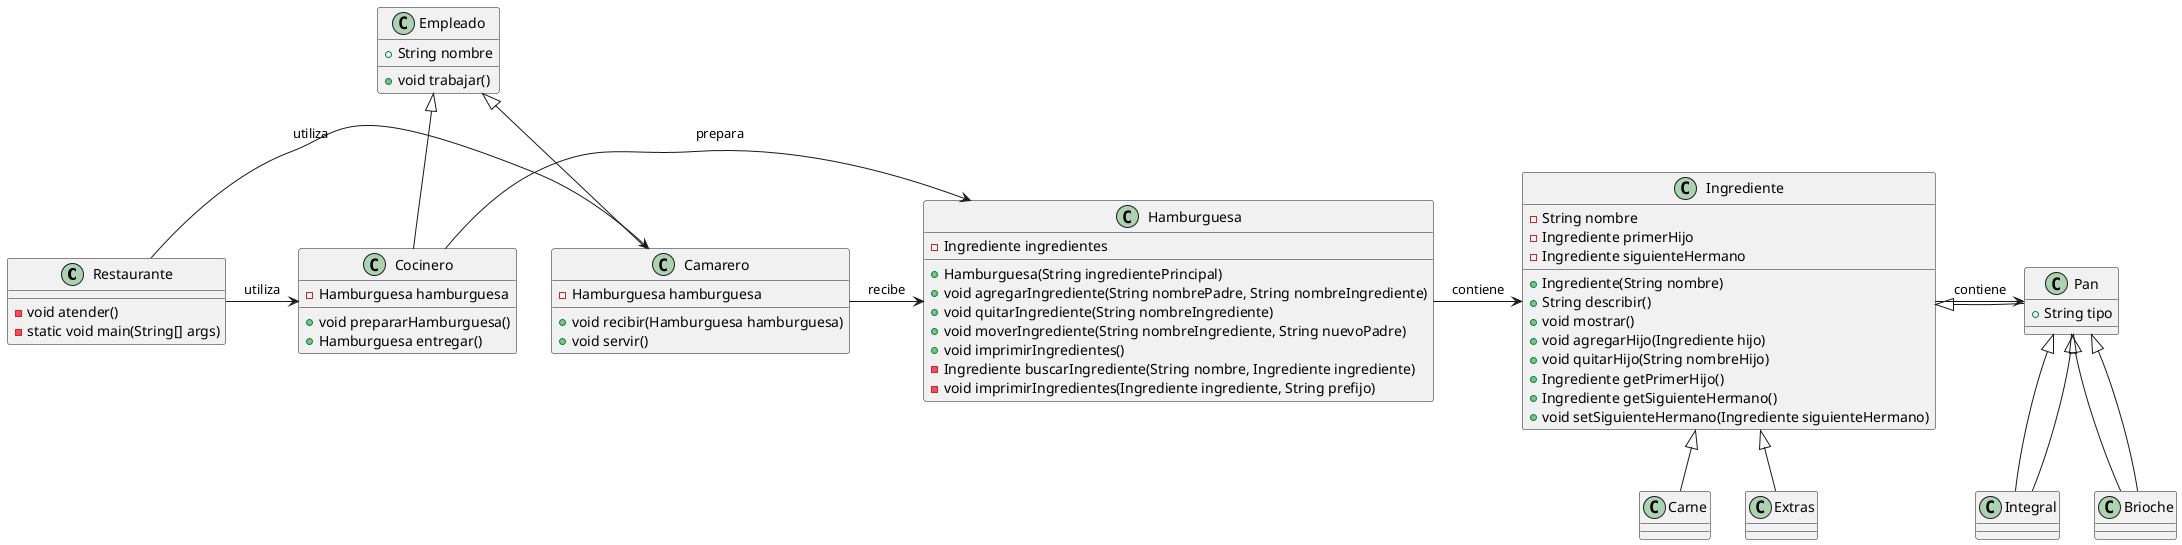 @startuml

class Restaurante {
    - void atender()
    - static void main(String[] args)
}

class Cocinero {
    - Hamburguesa hamburguesa
    + void prepararHamburguesa()
    + Hamburguesa entregar()
}

class Camarero {
    - Hamburguesa hamburguesa
    + void recibir(Hamburguesa hamburguesa)
    + void servir()
}

class Hamburguesa {
    - Ingrediente ingredientes
    + Hamburguesa(String ingredientePrincipal)
    + void agregarIngrediente(String nombrePadre, String nombreIngrediente)
    + void quitarIngrediente(String nombreIngrediente)
    + void moverIngrediente(String nombreIngrediente, String nuevoPadre)
    + void imprimirIngredientes()
    - Ingrediente buscarIngrediente(String nombre, Ingrediente ingrediente)
    - void imprimirIngredientes(Ingrediente ingrediente, String prefijo)
}

class Ingrediente {
    - String nombre
    - Ingrediente primerHijo
    - Ingrediente siguienteHermano
    + Ingrediente(String nombre)
    + String describir()
    + void mostrar()
    + void agregarHijo(Ingrediente hijo)
    + void quitarHijo(String nombreHijo)
    + Ingrediente getPrimerHijo()
    + Ingrediente getSiguienteHermano()
    + void setSiguienteHermano(Ingrediente siguienteHermano)
}

class Empleado {
    + String nombre
    + void trabajar()
}

Empleado <|-- Cocinero
Empleado <|-- Camarero

Ingrediente <|-- Carne
Ingrediente <|-- Pan
Ingrediente <|-- Extras

class Pan {
    + String tipo
}

Pan <|-- Integral
Pan <|-- Brioche

Restaurante -> Cocinero : utiliza
Restaurante -> Camarero : utiliza
Cocinero -> Hamburguesa : prepara
Camarero -> Hamburguesa : recibe
Hamburguesa -> Ingrediente : contiene
Ingrediente -> Pan : contiene
Pan <|-- Integral
Pan <|-- Brioche

@enduml
